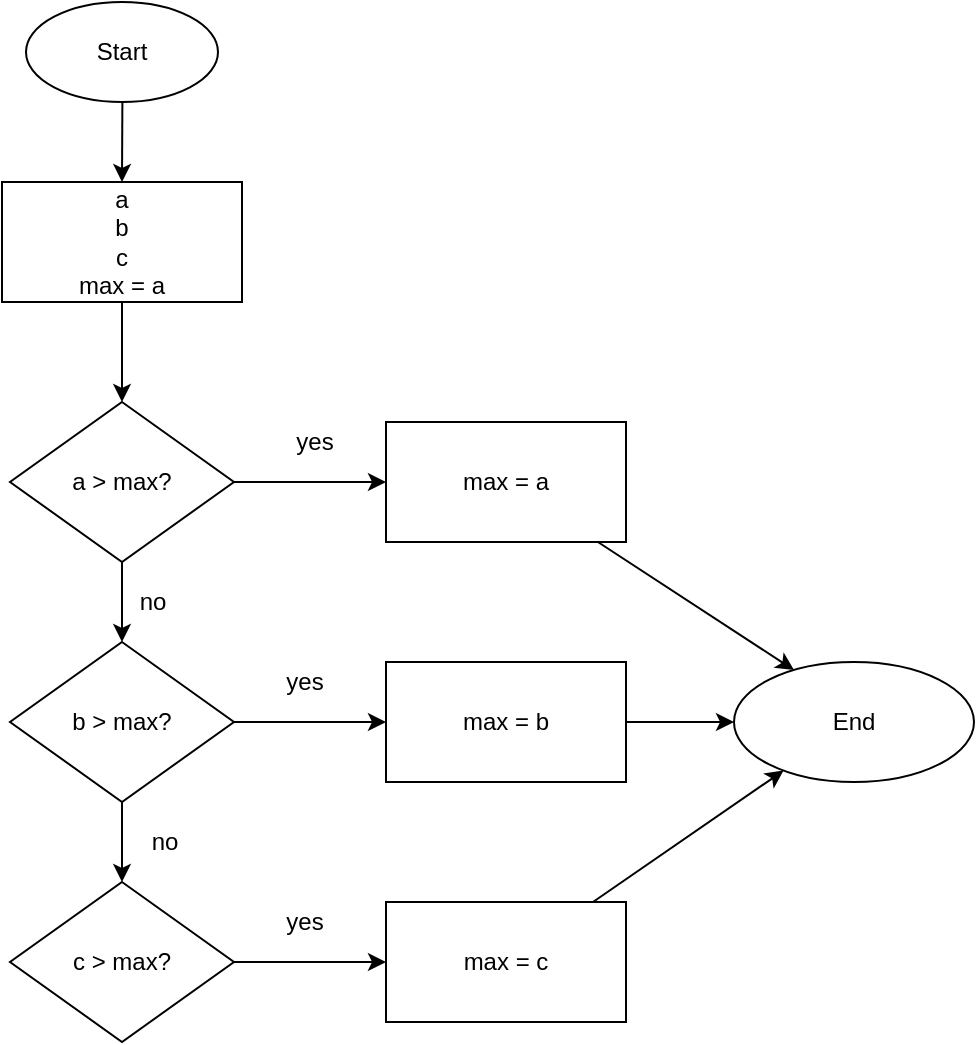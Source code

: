 <mxfile>
    <diagram id="34ZmqvPAtTOWhZECLuSm" name="Page-1">
        <mxGraphModel dx="1103" dy="422" grid="1" gridSize="10" guides="1" tooltips="1" connect="1" arrows="1" fold="1" page="1" pageScale="1" pageWidth="827" pageHeight="1169" math="0" shadow="0">
            <root>
                <mxCell id="0"/>
                <mxCell id="1" parent="0"/>
                <mxCell id="4" value="" style="edgeStyle=none;html=1;" parent="1" source="2" target="3" edge="1">
                    <mxGeometry relative="1" as="geometry"/>
                </mxCell>
                <mxCell id="2" value="Start" style="ellipse;whiteSpace=wrap;html=1;" parent="1" vertex="1">
                    <mxGeometry x="366" y="10" width="96" height="50" as="geometry"/>
                </mxCell>
                <mxCell id="6" value="" style="edgeStyle=none;html=1;" parent="1" source="3" target="5" edge="1">
                    <mxGeometry relative="1" as="geometry"/>
                </mxCell>
                <mxCell id="3" value="a&lt;br&gt;b&lt;br&gt;c&lt;br&gt;max = a" style="whiteSpace=wrap;html=1;" parent="1" vertex="1">
                    <mxGeometry x="354" y="100" width="120" height="60" as="geometry"/>
                </mxCell>
                <mxCell id="8" value="" style="edgeStyle=none;html=1;" parent="1" source="5" target="7" edge="1">
                    <mxGeometry relative="1" as="geometry"/>
                </mxCell>
                <mxCell id="14" value="" style="edgeStyle=none;html=1;" parent="1" source="5" target="13" edge="1">
                    <mxGeometry relative="1" as="geometry"/>
                </mxCell>
                <mxCell id="5" value="a &amp;gt; max?" style="rhombus;whiteSpace=wrap;html=1;" parent="1" vertex="1">
                    <mxGeometry x="358" y="210" width="112" height="80" as="geometry"/>
                </mxCell>
                <mxCell id="29" style="edgeStyle=none;html=1;entryX=0.25;entryY=0.067;entryDx=0;entryDy=0;entryPerimeter=0;" parent="1" source="7" target="26" edge="1">
                    <mxGeometry relative="1" as="geometry"/>
                </mxCell>
                <mxCell id="7" value="max = a" style="whiteSpace=wrap;html=1;" parent="1" vertex="1">
                    <mxGeometry x="546" y="220" width="120" height="60" as="geometry"/>
                </mxCell>
                <mxCell id="16" value="" style="edgeStyle=none;html=1;" parent="1" source="13" target="15" edge="1">
                    <mxGeometry relative="1" as="geometry"/>
                </mxCell>
                <mxCell id="18" value="" style="edgeStyle=none;html=1;" parent="1" source="13" target="17" edge="1">
                    <mxGeometry relative="1" as="geometry"/>
                </mxCell>
                <mxCell id="13" value="b &amp;gt; max?" style="rhombus;whiteSpace=wrap;html=1;" parent="1" vertex="1">
                    <mxGeometry x="358" y="330" width="112" height="80" as="geometry"/>
                </mxCell>
                <mxCell id="20" value="" style="edgeStyle=none;html=1;" parent="1" source="15" target="19" edge="1">
                    <mxGeometry relative="1" as="geometry"/>
                </mxCell>
                <mxCell id="15" value="c &amp;gt; max?" style="rhombus;whiteSpace=wrap;html=1;" parent="1" vertex="1">
                    <mxGeometry x="358" y="450" width="112" height="80" as="geometry"/>
                </mxCell>
                <mxCell id="28" style="edgeStyle=none;html=1;entryX=0;entryY=0.5;entryDx=0;entryDy=0;" parent="1" source="17" target="26" edge="1">
                    <mxGeometry relative="1" as="geometry"/>
                </mxCell>
                <mxCell id="17" value="max = b" style="whiteSpace=wrap;html=1;" parent="1" vertex="1">
                    <mxGeometry x="546" y="340" width="120" height="60" as="geometry"/>
                </mxCell>
                <mxCell id="27" style="edgeStyle=none;html=1;" parent="1" source="19" target="26" edge="1">
                    <mxGeometry relative="1" as="geometry"/>
                </mxCell>
                <mxCell id="19" value="max = c" style="whiteSpace=wrap;html=1;" parent="1" vertex="1">
                    <mxGeometry x="546" y="460" width="120" height="60" as="geometry"/>
                </mxCell>
                <mxCell id="21" value="no" style="text;html=1;align=center;verticalAlign=middle;resizable=0;points=[];autosize=1;strokeColor=none;fillColor=none;" parent="1" vertex="1">
                    <mxGeometry x="414" y="300" width="30" height="20" as="geometry"/>
                </mxCell>
                <mxCell id="22" value="no" style="text;html=1;align=center;verticalAlign=middle;resizable=0;points=[];autosize=1;strokeColor=none;fillColor=none;" parent="1" vertex="1">
                    <mxGeometry x="420" y="420" width="30" height="20" as="geometry"/>
                </mxCell>
                <mxCell id="23" value="yes" style="text;html=1;align=center;verticalAlign=middle;resizable=0;points=[];autosize=1;strokeColor=none;fillColor=none;" parent="1" vertex="1">
                    <mxGeometry x="495" y="220" width="30" height="20" as="geometry"/>
                </mxCell>
                <mxCell id="24" value="yes" style="text;html=1;align=center;verticalAlign=middle;resizable=0;points=[];autosize=1;strokeColor=none;fillColor=none;" parent="1" vertex="1">
                    <mxGeometry x="490" y="340" width="30" height="20" as="geometry"/>
                </mxCell>
                <mxCell id="25" value="yes" style="text;html=1;align=center;verticalAlign=middle;resizable=0;points=[];autosize=1;strokeColor=none;fillColor=none;" parent="1" vertex="1">
                    <mxGeometry x="490" y="460" width="30" height="20" as="geometry"/>
                </mxCell>
                <mxCell id="26" value="End" style="ellipse;whiteSpace=wrap;html=1;" parent="1" vertex="1">
                    <mxGeometry x="720" y="340" width="120" height="60" as="geometry"/>
                </mxCell>
            </root>
        </mxGraphModel>
    </diagram>
</mxfile>